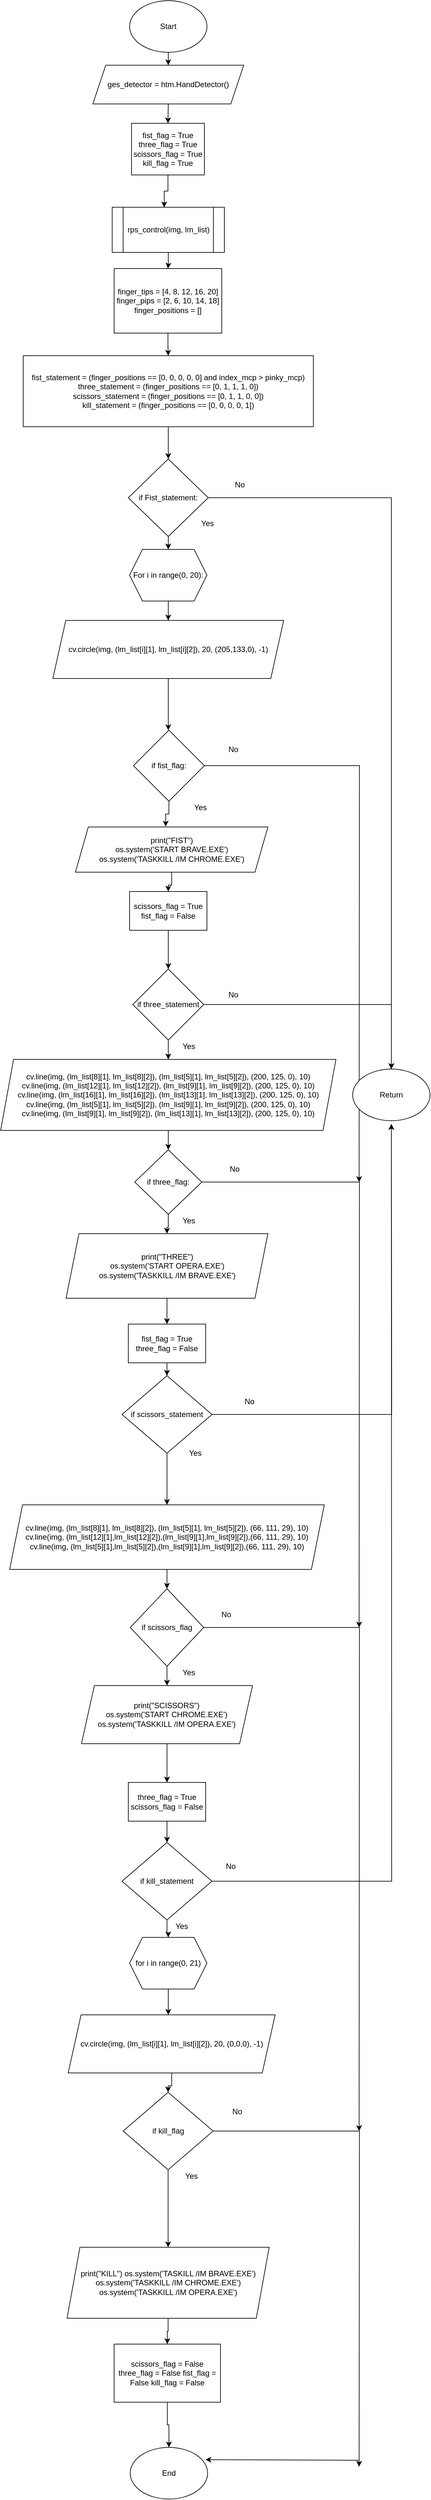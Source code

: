 <mxfile version="14.8.5" type="google"><diagram id="C5RBs43oDa-KdzZeNtuy" name="Page-1"><mxGraphModel dx="1038" dy="519" grid="1" gridSize="10" guides="1" tooltips="1" connect="1" arrows="1" fold="1" page="1" pageScale="1" pageWidth="827" pageHeight="1169" math="0" shadow="0"><root><mxCell id="WIyWlLk6GJQsqaUBKTNV-0"/><mxCell id="WIyWlLk6GJQsqaUBKTNV-1" parent="WIyWlLk6GJQsqaUBKTNV-0"/><mxCell id="2rfwnuM-EeH4yIJZlCrB-2" style="edgeStyle=orthogonalEdgeStyle;rounded=0;orthogonalLoop=1;jettySize=auto;html=1;entryX=0.5;entryY=0;entryDx=0;entryDy=0;" edge="1" parent="WIyWlLk6GJQsqaUBKTNV-1" source="2rfwnuM-EeH4yIJZlCrB-0" target="2rfwnuM-EeH4yIJZlCrB-1"><mxGeometry relative="1" as="geometry"/></mxCell><mxCell id="2rfwnuM-EeH4yIJZlCrB-0" value="Start" style="ellipse;whiteSpace=wrap;html=1;" vertex="1" parent="WIyWlLk6GJQsqaUBKTNV-1"><mxGeometry x="354" y="70" width="120" height="80" as="geometry"/></mxCell><mxCell id="2rfwnuM-EeH4yIJZlCrB-4" style="edgeStyle=orthogonalEdgeStyle;rounded=0;orthogonalLoop=1;jettySize=auto;html=1;exitX=0.5;exitY=1;exitDx=0;exitDy=0;entryX=0.5;entryY=0;entryDx=0;entryDy=0;" edge="1" parent="WIyWlLk6GJQsqaUBKTNV-1" source="2rfwnuM-EeH4yIJZlCrB-1" target="2rfwnuM-EeH4yIJZlCrB-3"><mxGeometry relative="1" as="geometry"/></mxCell><mxCell id="2rfwnuM-EeH4yIJZlCrB-1" value="ges_detector = htm.HandDetector()" style="shape=parallelogram;perimeter=parallelogramPerimeter;whiteSpace=wrap;html=1;fixedSize=1;" vertex="1" parent="WIyWlLk6GJQsqaUBKTNV-1"><mxGeometry x="297" y="170" width="234" height="60" as="geometry"/></mxCell><mxCell id="2rfwnuM-EeH4yIJZlCrB-6" style="edgeStyle=orthogonalEdgeStyle;rounded=0;orthogonalLoop=1;jettySize=auto;html=1;entryX=0.464;entryY=0.003;entryDx=0;entryDy=0;entryPerimeter=0;" edge="1" parent="WIyWlLk6GJQsqaUBKTNV-1" source="2rfwnuM-EeH4yIJZlCrB-3" target="2rfwnuM-EeH4yIJZlCrB-5"><mxGeometry relative="1" as="geometry"/></mxCell><mxCell id="2rfwnuM-EeH4yIJZlCrB-3" value="fist_flag = True three_flag = True scissors_flag = True kill_flag = True" style="rounded=0;whiteSpace=wrap;html=1;" vertex="1" parent="WIyWlLk6GJQsqaUBKTNV-1"><mxGeometry x="357" y="260" width="113" height="80" as="geometry"/></mxCell><mxCell id="2rfwnuM-EeH4yIJZlCrB-8" style="edgeStyle=orthogonalEdgeStyle;rounded=0;orthogonalLoop=1;jettySize=auto;html=1;entryX=0.5;entryY=0;entryDx=0;entryDy=0;" edge="1" parent="WIyWlLk6GJQsqaUBKTNV-1" source="2rfwnuM-EeH4yIJZlCrB-5" target="2rfwnuM-EeH4yIJZlCrB-7"><mxGeometry relative="1" as="geometry"/></mxCell><mxCell id="2rfwnuM-EeH4yIJZlCrB-5" value="rps_control(img, lm_list)" style="shape=process;whiteSpace=wrap;html=1;backgroundOutline=1;" vertex="1" parent="WIyWlLk6GJQsqaUBKTNV-1"><mxGeometry x="327" y="390" width="174" height="70" as="geometry"/></mxCell><mxCell id="2rfwnuM-EeH4yIJZlCrB-10" style="edgeStyle=orthogonalEdgeStyle;rounded=0;orthogonalLoop=1;jettySize=auto;html=1;entryX=0.5;entryY=0;entryDx=0;entryDy=0;" edge="1" parent="WIyWlLk6GJQsqaUBKTNV-1" source="2rfwnuM-EeH4yIJZlCrB-7" target="2rfwnuM-EeH4yIJZlCrB-9"><mxGeometry relative="1" as="geometry"/></mxCell><mxCell id="2rfwnuM-EeH4yIJZlCrB-7" value="finger_tips = [4, 8, 12, 16, 20] finger_pips = [2, 6, 10, 14, 18] finger_positions = []" style="rounded=0;whiteSpace=wrap;html=1;" vertex="1" parent="WIyWlLk6GJQsqaUBKTNV-1"><mxGeometry x="330" y="485" width="167" height="100" as="geometry"/></mxCell><mxCell id="2rfwnuM-EeH4yIJZlCrB-12" style="edgeStyle=orthogonalEdgeStyle;rounded=0;orthogonalLoop=1;jettySize=auto;html=1;entryX=0.5;entryY=0;entryDx=0;entryDy=0;" edge="1" parent="WIyWlLk6GJQsqaUBKTNV-1" source="2rfwnuM-EeH4yIJZlCrB-9" target="2rfwnuM-EeH4yIJZlCrB-11"><mxGeometry relative="1" as="geometry"/></mxCell><mxCell id="2rfwnuM-EeH4yIJZlCrB-9" value="fist_statement = (finger_positions == [0, 0, 0, 0, 0] and index_mcp &amp;gt; pinky_mcp) &lt;br&gt;three_statement = (finger_positions == [0, 1, 1, 1, 0]) &lt;br&gt;scissors_statement = (finger_positions == [0, 1, 1, 0, 0]) &lt;br&gt;kill_statement = (finger_positions == [0, 0, 0, 0, 1])" style="rounded=0;whiteSpace=wrap;html=1;" vertex="1" parent="WIyWlLk6GJQsqaUBKTNV-1"><mxGeometry x="189" y="620" width="450" height="110" as="geometry"/></mxCell><mxCell id="2rfwnuM-EeH4yIJZlCrB-14" style="edgeStyle=orthogonalEdgeStyle;rounded=0;orthogonalLoop=1;jettySize=auto;html=1;exitX=0.5;exitY=1;exitDx=0;exitDy=0;entryX=0.5;entryY=0;entryDx=0;entryDy=0;" edge="1" parent="WIyWlLk6GJQsqaUBKTNV-1" source="2rfwnuM-EeH4yIJZlCrB-11" target="2rfwnuM-EeH4yIJZlCrB-13"><mxGeometry relative="1" as="geometry"/></mxCell><mxCell id="2rfwnuM-EeH4yIJZlCrB-63" style="edgeStyle=orthogonalEdgeStyle;rounded=0;orthogonalLoop=1;jettySize=auto;html=1;entryX=0.5;entryY=0;entryDx=0;entryDy=0;" edge="1" parent="WIyWlLk6GJQsqaUBKTNV-1" source="2rfwnuM-EeH4yIJZlCrB-11" target="2rfwnuM-EeH4yIJZlCrB-62"><mxGeometry relative="1" as="geometry"><mxPoint x="760" y="1720" as="targetPoint"/></mxGeometry></mxCell><mxCell id="2rfwnuM-EeH4yIJZlCrB-11" value="if Fist_statement:" style="rhombus;whiteSpace=wrap;html=1;" vertex="1" parent="WIyWlLk6GJQsqaUBKTNV-1"><mxGeometry x="352" y="780" width="124" height="120" as="geometry"/></mxCell><mxCell id="2rfwnuM-EeH4yIJZlCrB-16" style="edgeStyle=orthogonalEdgeStyle;rounded=0;orthogonalLoop=1;jettySize=auto;html=1;exitX=0.5;exitY=1;exitDx=0;exitDy=0;entryX=0.5;entryY=0;entryDx=0;entryDy=0;" edge="1" parent="WIyWlLk6GJQsqaUBKTNV-1" source="2rfwnuM-EeH4yIJZlCrB-13" target="2rfwnuM-EeH4yIJZlCrB-15"><mxGeometry relative="1" as="geometry"/></mxCell><mxCell id="2rfwnuM-EeH4yIJZlCrB-13" value="For i in range(0, 20):" style="shape=hexagon;perimeter=hexagonPerimeter2;whiteSpace=wrap;html=1;fixedSize=1;" vertex="1" parent="WIyWlLk6GJQsqaUBKTNV-1"><mxGeometry x="354" y="920" width="120" height="80" as="geometry"/></mxCell><mxCell id="2rfwnuM-EeH4yIJZlCrB-17" style="edgeStyle=orthogonalEdgeStyle;rounded=0;orthogonalLoop=1;jettySize=auto;html=1;" edge="1" parent="WIyWlLk6GJQsqaUBKTNV-1" source="2rfwnuM-EeH4yIJZlCrB-15"><mxGeometry relative="1" as="geometry"><mxPoint x="414" y="1200" as="targetPoint"/></mxGeometry></mxCell><mxCell id="2rfwnuM-EeH4yIJZlCrB-15" value="cv.circle(img, (lm_list[i][1], lm_list[i][2]), 20, (205,133,0), -1)" style="shape=parallelogram;perimeter=parallelogramPerimeter;whiteSpace=wrap;html=1;fixedSize=1;" vertex="1" parent="WIyWlLk6GJQsqaUBKTNV-1"><mxGeometry x="235" y="1030" width="358" height="90" as="geometry"/></mxCell><mxCell id="2rfwnuM-EeH4yIJZlCrB-20" style="edgeStyle=orthogonalEdgeStyle;rounded=0;orthogonalLoop=1;jettySize=auto;html=1;entryX=0.469;entryY=-0.009;entryDx=0;entryDy=0;entryPerimeter=0;" edge="1" parent="WIyWlLk6GJQsqaUBKTNV-1" source="2rfwnuM-EeH4yIJZlCrB-18" target="2rfwnuM-EeH4yIJZlCrB-19"><mxGeometry relative="1" as="geometry"/></mxCell><mxCell id="2rfwnuM-EeH4yIJZlCrB-85" style="edgeStyle=orthogonalEdgeStyle;rounded=0;orthogonalLoop=1;jettySize=auto;html=1;" edge="1" parent="WIyWlLk6GJQsqaUBKTNV-1" source="2rfwnuM-EeH4yIJZlCrB-18"><mxGeometry relative="1" as="geometry"><mxPoint x="710" y="1900" as="targetPoint"/></mxGeometry></mxCell><mxCell id="2rfwnuM-EeH4yIJZlCrB-18" value="if fist_flag:" style="rhombus;whiteSpace=wrap;html=1;" vertex="1" parent="WIyWlLk6GJQsqaUBKTNV-1"><mxGeometry x="360" y="1200" width="110" height="110" as="geometry"/></mxCell><mxCell id="2rfwnuM-EeH4yIJZlCrB-22" style="edgeStyle=orthogonalEdgeStyle;rounded=0;orthogonalLoop=1;jettySize=auto;html=1;entryX=0.5;entryY=0;entryDx=0;entryDy=0;" edge="1" parent="WIyWlLk6GJQsqaUBKTNV-1" source="2rfwnuM-EeH4yIJZlCrB-19" target="2rfwnuM-EeH4yIJZlCrB-21"><mxGeometry relative="1" as="geometry"/></mxCell><mxCell id="2rfwnuM-EeH4yIJZlCrB-19" value="print(&quot;FIST&quot;) &lt;br&gt;os.system('START BRAVE.EXE') &lt;br&gt;os.system('TASKKILL /IM CHROME.EXE')" style="shape=parallelogram;perimeter=parallelogramPerimeter;whiteSpace=wrap;html=1;fixedSize=1;" vertex="1" parent="WIyWlLk6GJQsqaUBKTNV-1"><mxGeometry x="270" y="1350" width="298.5" height="70" as="geometry"/></mxCell><mxCell id="2rfwnuM-EeH4yIJZlCrB-23" style="edgeStyle=orthogonalEdgeStyle;rounded=0;orthogonalLoop=1;jettySize=auto;html=1;" edge="1" parent="WIyWlLk6GJQsqaUBKTNV-1" source="2rfwnuM-EeH4yIJZlCrB-21"><mxGeometry relative="1" as="geometry"><mxPoint x="414" y="1570" as="targetPoint"/></mxGeometry></mxCell><mxCell id="2rfwnuM-EeH4yIJZlCrB-21" value="scissors_flag = True fist_flag = False" style="rounded=0;whiteSpace=wrap;html=1;" vertex="1" parent="WIyWlLk6GJQsqaUBKTNV-1"><mxGeometry x="354" y="1450" width="120" height="60" as="geometry"/></mxCell><mxCell id="2rfwnuM-EeH4yIJZlCrB-27" style="edgeStyle=orthogonalEdgeStyle;rounded=0;orthogonalLoop=1;jettySize=auto;html=1;entryX=0.5;entryY=0;entryDx=0;entryDy=0;" edge="1" parent="WIyWlLk6GJQsqaUBKTNV-1" source="2rfwnuM-EeH4yIJZlCrB-25" target="2rfwnuM-EeH4yIJZlCrB-26"><mxGeometry relative="1" as="geometry"/></mxCell><mxCell id="2rfwnuM-EeH4yIJZlCrB-64" style="edgeStyle=orthogonalEdgeStyle;rounded=0;orthogonalLoop=1;jettySize=auto;html=1;entryX=0.5;entryY=0;entryDx=0;entryDy=0;" edge="1" parent="WIyWlLk6GJQsqaUBKTNV-1" source="2rfwnuM-EeH4yIJZlCrB-25" target="2rfwnuM-EeH4yIJZlCrB-62"><mxGeometry relative="1" as="geometry"/></mxCell><mxCell id="2rfwnuM-EeH4yIJZlCrB-25" value="if three_statement" style="rhombus;whiteSpace=wrap;html=1;" vertex="1" parent="WIyWlLk6GJQsqaUBKTNV-1"><mxGeometry x="359" y="1570" width="110" height="110" as="geometry"/></mxCell><mxCell id="2rfwnuM-EeH4yIJZlCrB-30" style="edgeStyle=orthogonalEdgeStyle;rounded=0;orthogonalLoop=1;jettySize=auto;html=1;entryX=0.5;entryY=0;entryDx=0;entryDy=0;" edge="1" parent="WIyWlLk6GJQsqaUBKTNV-1" source="2rfwnuM-EeH4yIJZlCrB-26" target="2rfwnuM-EeH4yIJZlCrB-29"><mxGeometry relative="1" as="geometry"/></mxCell><mxCell id="2rfwnuM-EeH4yIJZlCrB-26" value="cv.line(img, (lm_list[8][1], lm_list[8][2]), (lm_list[5][1], lm_list[5][2]), (200, 125, 0), 10) &lt;br&gt;cv.line(img, (lm_list[12][1], lm_list[12][2]), (lm_list[9][1], lm_list[9][2]), (200, 125, 0), 10) &lt;br&gt;cv.line(img, (lm_list[16][1], lm_list[16][2]), (lm_list[13][1], lm_list[13][2]), (200, 125, 0), 10) &lt;br&gt;cv.line(img, (lm_list[5][1], lm_list[5][2]), (lm_list[9][1], lm_list[9][2]), (200, 125, 0), 10) &lt;br&gt;cv.line(img, (lm_list[9][1], lm_list[9][2]), (lm_list[13][1], lm_list[13][2]), (200, 125, 0), 10)" style="shape=parallelogram;perimeter=parallelogramPerimeter;whiteSpace=wrap;html=1;fixedSize=1;" vertex="1" parent="WIyWlLk6GJQsqaUBKTNV-1"><mxGeometry x="154" y="1710" width="520" height="110" as="geometry"/></mxCell><mxCell id="2rfwnuM-EeH4yIJZlCrB-33" style="edgeStyle=orthogonalEdgeStyle;rounded=0;orthogonalLoop=1;jettySize=auto;html=1;entryX=0.5;entryY=0;entryDx=0;entryDy=0;" edge="1" parent="WIyWlLk6GJQsqaUBKTNV-1" source="2rfwnuM-EeH4yIJZlCrB-29" target="2rfwnuM-EeH4yIJZlCrB-31"><mxGeometry relative="1" as="geometry"/></mxCell><mxCell id="2rfwnuM-EeH4yIJZlCrB-82" style="edgeStyle=orthogonalEdgeStyle;rounded=0;orthogonalLoop=1;jettySize=auto;html=1;" edge="1" parent="WIyWlLk6GJQsqaUBKTNV-1" source="2rfwnuM-EeH4yIJZlCrB-29"><mxGeometry relative="1" as="geometry"><mxPoint x="710" y="2590" as="targetPoint"/></mxGeometry></mxCell><mxCell id="2rfwnuM-EeH4yIJZlCrB-29" value="if three_flag:" style="rhombus;whiteSpace=wrap;html=1;" vertex="1" parent="WIyWlLk6GJQsqaUBKTNV-1"><mxGeometry x="362" y="1850" width="104" height="100" as="geometry"/></mxCell><mxCell id="2rfwnuM-EeH4yIJZlCrB-35" style="edgeStyle=orthogonalEdgeStyle;rounded=0;orthogonalLoop=1;jettySize=auto;html=1;entryX=0.5;entryY=0;entryDx=0;entryDy=0;" edge="1" parent="WIyWlLk6GJQsqaUBKTNV-1" source="2rfwnuM-EeH4yIJZlCrB-31" target="2rfwnuM-EeH4yIJZlCrB-34"><mxGeometry relative="1" as="geometry"/></mxCell><mxCell id="2rfwnuM-EeH4yIJZlCrB-31" value="print(&quot;THREE&quot;) &lt;br&gt;os.system('START OPERA.EXE') &lt;br&gt;os.system('TASKKILL /IM BRAVE.EXE')" style="shape=parallelogram;perimeter=parallelogramPerimeter;whiteSpace=wrap;html=1;fixedSize=1;" vertex="1" parent="WIyWlLk6GJQsqaUBKTNV-1"><mxGeometry x="255.5" y="1980" width="313" height="100" as="geometry"/></mxCell><mxCell id="2rfwnuM-EeH4yIJZlCrB-37" style="edgeStyle=orthogonalEdgeStyle;rounded=0;orthogonalLoop=1;jettySize=auto;html=1;entryX=0.5;entryY=0;entryDx=0;entryDy=0;" edge="1" parent="WIyWlLk6GJQsqaUBKTNV-1" source="2rfwnuM-EeH4yIJZlCrB-34" target="2rfwnuM-EeH4yIJZlCrB-36"><mxGeometry relative="1" as="geometry"/></mxCell><mxCell id="2rfwnuM-EeH4yIJZlCrB-34" value="fist_flag = True three_flag = False" style="rounded=0;whiteSpace=wrap;html=1;" vertex="1" parent="WIyWlLk6GJQsqaUBKTNV-1"><mxGeometry x="352" y="2120" width="120" height="60" as="geometry"/></mxCell><mxCell id="2rfwnuM-EeH4yIJZlCrB-38" style="edgeStyle=orthogonalEdgeStyle;rounded=0;orthogonalLoop=1;jettySize=auto;html=1;" edge="1" parent="WIyWlLk6GJQsqaUBKTNV-1" source="2rfwnuM-EeH4yIJZlCrB-36"><mxGeometry relative="1" as="geometry"><mxPoint x="412" y="2400" as="targetPoint"/></mxGeometry></mxCell><mxCell id="2rfwnuM-EeH4yIJZlCrB-65" style="edgeStyle=orthogonalEdgeStyle;rounded=0;orthogonalLoop=1;jettySize=auto;html=1;" edge="1" parent="WIyWlLk6GJQsqaUBKTNV-1" source="2rfwnuM-EeH4yIJZlCrB-36"><mxGeometry relative="1" as="geometry"><mxPoint x="760" y="1810" as="targetPoint"/></mxGeometry></mxCell><mxCell id="2rfwnuM-EeH4yIJZlCrB-36" value="if scissors_statement" style="rhombus;whiteSpace=wrap;html=1;" vertex="1" parent="WIyWlLk6GJQsqaUBKTNV-1"><mxGeometry x="342.25" y="2200" width="139.5" height="120" as="geometry"/></mxCell><mxCell id="2rfwnuM-EeH4yIJZlCrB-41" style="edgeStyle=orthogonalEdgeStyle;rounded=0;orthogonalLoop=1;jettySize=auto;html=1;entryX=0.5;entryY=0;entryDx=0;entryDy=0;" edge="1" parent="WIyWlLk6GJQsqaUBKTNV-1" source="2rfwnuM-EeH4yIJZlCrB-39" target="2rfwnuM-EeH4yIJZlCrB-40"><mxGeometry relative="1" as="geometry"/></mxCell><mxCell id="2rfwnuM-EeH4yIJZlCrB-39" value="cv.line(img, (lm_list[8][1], lm_list[8][2]), (lm_list[5][1], lm_list[5][2]), (66, 111, 29), 10) cv.line(img, (lm_list[12][1],lm_list[12][2]),(lm_list[9][1],lm_list[9][2]),(66, 111, 29), 10) cv.line(img, (lm_list[5][1],lm_list[5][2]),(lm_list[9][1],lm_list[9][2]),(66, 111, 29), 10)" style="shape=parallelogram;perimeter=parallelogramPerimeter;whiteSpace=wrap;html=1;fixedSize=1;" vertex="1" parent="WIyWlLk6GJQsqaUBKTNV-1"><mxGeometry x="168" y="2400" width="488" height="100" as="geometry"/></mxCell><mxCell id="2rfwnuM-EeH4yIJZlCrB-43" style="edgeStyle=orthogonalEdgeStyle;rounded=0;orthogonalLoop=1;jettySize=auto;html=1;" edge="1" parent="WIyWlLk6GJQsqaUBKTNV-1" source="2rfwnuM-EeH4yIJZlCrB-40" target="2rfwnuM-EeH4yIJZlCrB-42"><mxGeometry relative="1" as="geometry"/></mxCell><mxCell id="2rfwnuM-EeH4yIJZlCrB-79" style="edgeStyle=orthogonalEdgeStyle;rounded=0;orthogonalLoop=1;jettySize=auto;html=1;" edge="1" parent="WIyWlLk6GJQsqaUBKTNV-1" source="2rfwnuM-EeH4yIJZlCrB-40"><mxGeometry relative="1" as="geometry"><mxPoint x="710" y="3370" as="targetPoint"/></mxGeometry></mxCell><mxCell id="2rfwnuM-EeH4yIJZlCrB-40" value="if scissors_flag" style="rhombus;whiteSpace=wrap;html=1;" vertex="1" parent="WIyWlLk6GJQsqaUBKTNV-1"><mxGeometry x="355" y="2530" width="114" height="120" as="geometry"/></mxCell><mxCell id="2rfwnuM-EeH4yIJZlCrB-45" style="edgeStyle=orthogonalEdgeStyle;rounded=0;orthogonalLoop=1;jettySize=auto;html=1;entryX=0.5;entryY=0;entryDx=0;entryDy=0;" edge="1" parent="WIyWlLk6GJQsqaUBKTNV-1" source="2rfwnuM-EeH4yIJZlCrB-42" target="2rfwnuM-EeH4yIJZlCrB-44"><mxGeometry relative="1" as="geometry"/></mxCell><mxCell id="2rfwnuM-EeH4yIJZlCrB-42" value="print(&quot;SCISSORS&quot;) &lt;br&gt;os.system('START CHROME.EXE') os.system('TASKKILL /IM OPERA.EXE')" style="shape=parallelogram;perimeter=parallelogramPerimeter;whiteSpace=wrap;html=1;fixedSize=1;" vertex="1" parent="WIyWlLk6GJQsqaUBKTNV-1"><mxGeometry x="279.38" y="2680" width="265.25" height="90" as="geometry"/></mxCell><mxCell id="2rfwnuM-EeH4yIJZlCrB-47" style="edgeStyle=orthogonalEdgeStyle;rounded=0;orthogonalLoop=1;jettySize=auto;html=1;" edge="1" parent="WIyWlLk6GJQsqaUBKTNV-1" source="2rfwnuM-EeH4yIJZlCrB-44" target="2rfwnuM-EeH4yIJZlCrB-46"><mxGeometry relative="1" as="geometry"/></mxCell><mxCell id="2rfwnuM-EeH4yIJZlCrB-44" value="three_flag = True scissors_flag = False" style="rounded=0;whiteSpace=wrap;html=1;" vertex="1" parent="WIyWlLk6GJQsqaUBKTNV-1"><mxGeometry x="352" y="2830" width="120" height="60" as="geometry"/></mxCell><mxCell id="2rfwnuM-EeH4yIJZlCrB-50" style="edgeStyle=orthogonalEdgeStyle;rounded=0;orthogonalLoop=1;jettySize=auto;html=1;entryX=0.5;entryY=0;entryDx=0;entryDy=0;" edge="1" parent="WIyWlLk6GJQsqaUBKTNV-1" source="2rfwnuM-EeH4yIJZlCrB-46" target="2rfwnuM-EeH4yIJZlCrB-49"><mxGeometry relative="1" as="geometry"/></mxCell><mxCell id="2rfwnuM-EeH4yIJZlCrB-66" style="edgeStyle=orthogonalEdgeStyle;rounded=0;orthogonalLoop=1;jettySize=auto;html=1;" edge="1" parent="WIyWlLk6GJQsqaUBKTNV-1" source="2rfwnuM-EeH4yIJZlCrB-46"><mxGeometry relative="1" as="geometry"><mxPoint x="760" y="1810" as="targetPoint"/></mxGeometry></mxCell><mxCell id="2rfwnuM-EeH4yIJZlCrB-46" value="if kill_statement" style="rhombus;whiteSpace=wrap;html=1;" vertex="1" parent="WIyWlLk6GJQsqaUBKTNV-1"><mxGeometry x="342.25" y="2923" width="139.5" height="120" as="geometry"/></mxCell><mxCell id="2rfwnuM-EeH4yIJZlCrB-51" style="edgeStyle=orthogonalEdgeStyle;rounded=0;orthogonalLoop=1;jettySize=auto;html=1;" edge="1" parent="WIyWlLk6GJQsqaUBKTNV-1" source="2rfwnuM-EeH4yIJZlCrB-49"><mxGeometry relative="1" as="geometry"><mxPoint x="414" y="3190" as="targetPoint"/></mxGeometry></mxCell><mxCell id="2rfwnuM-EeH4yIJZlCrB-49" value="for i in range(0, 21)" style="shape=hexagon;perimeter=hexagonPerimeter2;whiteSpace=wrap;html=1;fixedSize=1;" vertex="1" parent="WIyWlLk6GJQsqaUBKTNV-1"><mxGeometry x="354" y="3070" width="120" height="80" as="geometry"/></mxCell><mxCell id="2rfwnuM-EeH4yIJZlCrB-55" style="edgeStyle=orthogonalEdgeStyle;rounded=0;orthogonalLoop=1;jettySize=auto;html=1;" edge="1" parent="WIyWlLk6GJQsqaUBKTNV-1" source="2rfwnuM-EeH4yIJZlCrB-52" target="2rfwnuM-EeH4yIJZlCrB-54"><mxGeometry relative="1" as="geometry"/></mxCell><mxCell id="2rfwnuM-EeH4yIJZlCrB-52" value="cv.circle(img, (lm_list[i][1], lm_list[i][2]), 20, (0,0,0), -1)" style="shape=parallelogram;perimeter=parallelogramPerimeter;whiteSpace=wrap;html=1;fixedSize=1;" vertex="1" parent="WIyWlLk6GJQsqaUBKTNV-1"><mxGeometry x="258.75" y="3190" width="321" height="90" as="geometry"/></mxCell><mxCell id="2rfwnuM-EeH4yIJZlCrB-56" style="edgeStyle=orthogonalEdgeStyle;rounded=0;orthogonalLoop=1;jettySize=auto;html=1;" edge="1" parent="WIyWlLk6GJQsqaUBKTNV-1" source="2rfwnuM-EeH4yIJZlCrB-54"><mxGeometry relative="1" as="geometry"><mxPoint x="413.75" y="3550" as="targetPoint"/></mxGeometry></mxCell><mxCell id="2rfwnuM-EeH4yIJZlCrB-76" style="edgeStyle=orthogonalEdgeStyle;rounded=0;orthogonalLoop=1;jettySize=auto;html=1;" edge="1" parent="WIyWlLk6GJQsqaUBKTNV-1" source="2rfwnuM-EeH4yIJZlCrB-54"><mxGeometry relative="1" as="geometry"><mxPoint x="710" y="3890" as="targetPoint"/></mxGeometry></mxCell><mxCell id="2rfwnuM-EeH4yIJZlCrB-54" value="if kill_flag" style="rhombus;whiteSpace=wrap;html=1;" vertex="1" parent="WIyWlLk6GJQsqaUBKTNV-1"><mxGeometry x="344" y="3310" width="139.5" height="120" as="geometry"/></mxCell><mxCell id="2rfwnuM-EeH4yIJZlCrB-59" style="edgeStyle=orthogonalEdgeStyle;rounded=0;orthogonalLoop=1;jettySize=auto;html=1;entryX=0.5;entryY=0;entryDx=0;entryDy=0;" edge="1" parent="WIyWlLk6GJQsqaUBKTNV-1" source="2rfwnuM-EeH4yIJZlCrB-57" target="2rfwnuM-EeH4yIJZlCrB-58"><mxGeometry relative="1" as="geometry"/></mxCell><mxCell id="2rfwnuM-EeH4yIJZlCrB-57" value="print(&quot;KILL&quot;) os.system('TASKILL /IM BRAVE.EXE') os.system('TASKKILL /IM CHROME.EXE') os.system('TASKKILL /IM OPERA.EXE')" style="shape=parallelogram;perimeter=parallelogramPerimeter;whiteSpace=wrap;html=1;fixedSize=1;" vertex="1" parent="WIyWlLk6GJQsqaUBKTNV-1"><mxGeometry x="257" y="3550" width="313.5" height="110" as="geometry"/></mxCell><mxCell id="2rfwnuM-EeH4yIJZlCrB-61" style="edgeStyle=orthogonalEdgeStyle;rounded=0;orthogonalLoop=1;jettySize=auto;html=1;entryX=0.5;entryY=0;entryDx=0;entryDy=0;" edge="1" parent="WIyWlLk6GJQsqaUBKTNV-1" source="2rfwnuM-EeH4yIJZlCrB-58" target="2rfwnuM-EeH4yIJZlCrB-60"><mxGeometry relative="1" as="geometry"/></mxCell><mxCell id="2rfwnuM-EeH4yIJZlCrB-58" value="scissors_flag = False three_flag = False fist_flag = False kill_flag = False" style="rounded=0;whiteSpace=wrap;html=1;" vertex="1" parent="WIyWlLk6GJQsqaUBKTNV-1"><mxGeometry x="330" y="3700" width="165" height="90" as="geometry"/></mxCell><mxCell id="2rfwnuM-EeH4yIJZlCrB-60" value="End" style="ellipse;whiteSpace=wrap;html=1;" vertex="1" parent="WIyWlLk6GJQsqaUBKTNV-1"><mxGeometry x="355" y="3860" width="120" height="80" as="geometry"/></mxCell><mxCell id="2rfwnuM-EeH4yIJZlCrB-62" value="Return" style="ellipse;whiteSpace=wrap;html=1;" vertex="1" parent="WIyWlLk6GJQsqaUBKTNV-1"><mxGeometry x="700" y="1725" width="120" height="80" as="geometry"/></mxCell><mxCell id="2rfwnuM-EeH4yIJZlCrB-67" value="Yes" style="text;html=1;strokeColor=none;fillColor=none;align=center;verticalAlign=middle;whiteSpace=wrap;rounded=0;" vertex="1" parent="WIyWlLk6GJQsqaUBKTNV-1"><mxGeometry x="455" y="870" width="40" height="20" as="geometry"/></mxCell><mxCell id="2rfwnuM-EeH4yIJZlCrB-68" value="No" style="text;html=1;strokeColor=none;fillColor=none;align=center;verticalAlign=middle;whiteSpace=wrap;rounded=0;" vertex="1" parent="WIyWlLk6GJQsqaUBKTNV-1"><mxGeometry x="505" y="810" width="40" height="20" as="geometry"/></mxCell><mxCell id="2rfwnuM-EeH4yIJZlCrB-69" value="Yes" style="text;html=1;strokeColor=none;fillColor=none;align=center;verticalAlign=middle;whiteSpace=wrap;rounded=0;" vertex="1" parent="WIyWlLk6GJQsqaUBKTNV-1"><mxGeometry x="426" y="1680" width="40" height="20" as="geometry"/></mxCell><mxCell id="2rfwnuM-EeH4yIJZlCrB-70" value="No" style="text;html=1;strokeColor=none;fillColor=none;align=center;verticalAlign=middle;whiteSpace=wrap;rounded=0;" vertex="1" parent="WIyWlLk6GJQsqaUBKTNV-1"><mxGeometry x="495" y="1600" width="40" height="20" as="geometry"/></mxCell><mxCell id="2rfwnuM-EeH4yIJZlCrB-71" value="Yes" style="text;html=1;strokeColor=none;fillColor=none;align=center;verticalAlign=middle;whiteSpace=wrap;rounded=0;" vertex="1" parent="WIyWlLk6GJQsqaUBKTNV-1"><mxGeometry x="436" y="2310" width="40" height="20" as="geometry"/></mxCell><mxCell id="2rfwnuM-EeH4yIJZlCrB-72" value="No" style="text;html=1;strokeColor=none;fillColor=none;align=center;verticalAlign=middle;whiteSpace=wrap;rounded=0;" vertex="1" parent="WIyWlLk6GJQsqaUBKTNV-1"><mxGeometry x="520" y="2230" width="40" height="20" as="geometry"/></mxCell><mxCell id="2rfwnuM-EeH4yIJZlCrB-73" value="Yes" style="text;html=1;strokeColor=none;fillColor=none;align=center;verticalAlign=middle;whiteSpace=wrap;rounded=0;" vertex="1" parent="WIyWlLk6GJQsqaUBKTNV-1"><mxGeometry x="415" y="3043" width="40" height="20" as="geometry"/></mxCell><mxCell id="2rfwnuM-EeH4yIJZlCrB-74" value="No" style="text;html=1;strokeColor=none;fillColor=none;align=center;verticalAlign=middle;whiteSpace=wrap;rounded=0;" vertex="1" parent="WIyWlLk6GJQsqaUBKTNV-1"><mxGeometry x="491" y="2950" width="40" height="20" as="geometry"/></mxCell><mxCell id="2rfwnuM-EeH4yIJZlCrB-75" value="Yes" style="text;html=1;strokeColor=none;fillColor=none;align=center;verticalAlign=middle;whiteSpace=wrap;rounded=0;" vertex="1" parent="WIyWlLk6GJQsqaUBKTNV-1"><mxGeometry x="430" y="3430" width="40" height="20" as="geometry"/></mxCell><mxCell id="2rfwnuM-EeH4yIJZlCrB-77" value="" style="endArrow=classic;html=1;entryX=0.972;entryY=0.238;entryDx=0;entryDy=0;entryPerimeter=0;" edge="1" parent="WIyWlLk6GJQsqaUBKTNV-1" target="2rfwnuM-EeH4yIJZlCrB-60"><mxGeometry width="50" height="50" relative="1" as="geometry"><mxPoint x="710" y="3880" as="sourcePoint"/><mxPoint x="370" y="3830" as="targetPoint"/></mxGeometry></mxCell><mxCell id="2rfwnuM-EeH4yIJZlCrB-78" value="No" style="text;html=1;strokeColor=none;fillColor=none;align=center;verticalAlign=middle;whiteSpace=wrap;rounded=0;" vertex="1" parent="WIyWlLk6GJQsqaUBKTNV-1"><mxGeometry x="501" y="3330" width="40" height="20" as="geometry"/></mxCell><mxCell id="2rfwnuM-EeH4yIJZlCrB-80" value="Yes" style="text;html=1;strokeColor=none;fillColor=none;align=center;verticalAlign=middle;whiteSpace=wrap;rounded=0;" vertex="1" parent="WIyWlLk6GJQsqaUBKTNV-1"><mxGeometry x="426" y="2650" width="40" height="20" as="geometry"/></mxCell><mxCell id="2rfwnuM-EeH4yIJZlCrB-81" value="No" style="text;html=1;strokeColor=none;fillColor=none;align=center;verticalAlign=middle;whiteSpace=wrap;rounded=0;" vertex="1" parent="WIyWlLk6GJQsqaUBKTNV-1"><mxGeometry x="484" y="2560" width="40" height="20" as="geometry"/></mxCell><mxCell id="2rfwnuM-EeH4yIJZlCrB-83" value="Yes" style="text;html=1;strokeColor=none;fillColor=none;align=center;verticalAlign=middle;whiteSpace=wrap;rounded=0;" vertex="1" parent="WIyWlLk6GJQsqaUBKTNV-1"><mxGeometry x="426" y="1950" width="40" height="20" as="geometry"/></mxCell><mxCell id="2rfwnuM-EeH4yIJZlCrB-84" value="No" style="text;html=1;strokeColor=none;fillColor=none;align=center;verticalAlign=middle;whiteSpace=wrap;rounded=0;" vertex="1" parent="WIyWlLk6GJQsqaUBKTNV-1"><mxGeometry x="497" y="1870" width="40" height="20" as="geometry"/></mxCell><mxCell id="2rfwnuM-EeH4yIJZlCrB-86" value="Yes" style="text;html=1;strokeColor=none;fillColor=none;align=center;verticalAlign=middle;whiteSpace=wrap;rounded=0;" vertex="1" parent="WIyWlLk6GJQsqaUBKTNV-1"><mxGeometry x="444" y="1310" width="40" height="20" as="geometry"/></mxCell><mxCell id="2rfwnuM-EeH4yIJZlCrB-87" value="No" style="text;html=1;strokeColor=none;fillColor=none;align=center;verticalAlign=middle;whiteSpace=wrap;rounded=0;" vertex="1" parent="WIyWlLk6GJQsqaUBKTNV-1"><mxGeometry x="495" y="1220" width="40" height="20" as="geometry"/></mxCell></root></mxGraphModel></diagram></mxfile>